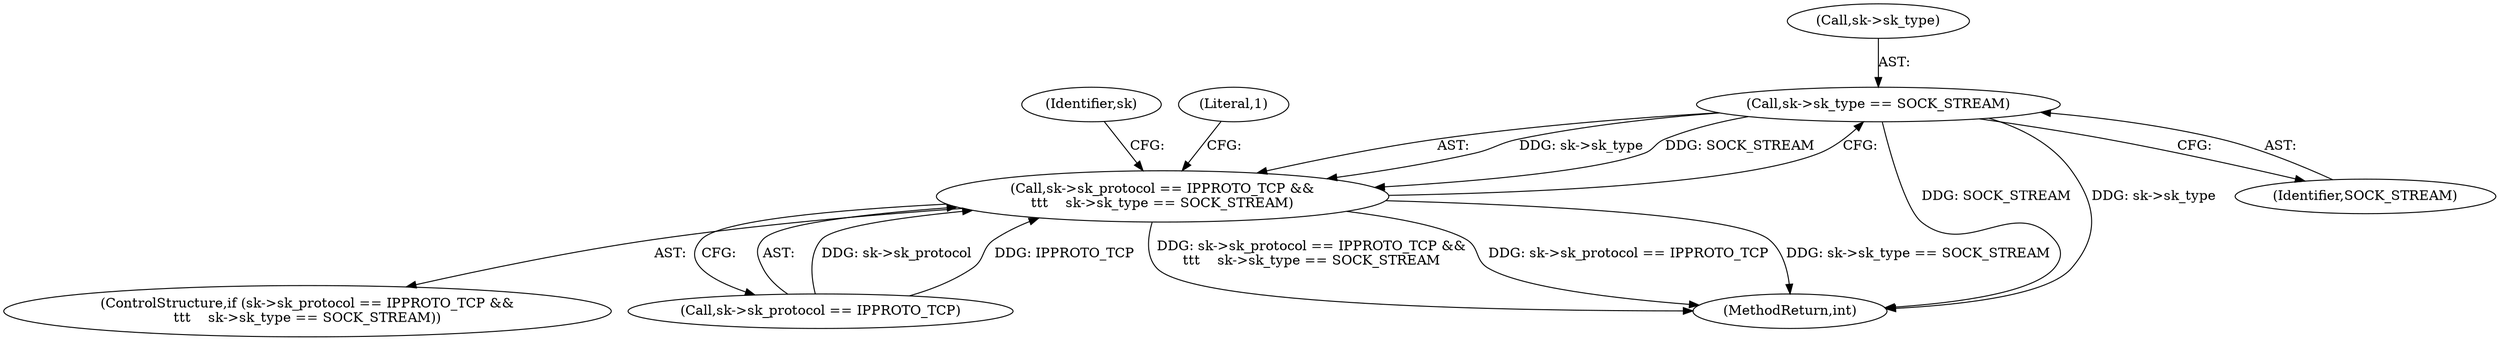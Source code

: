 digraph "0_linux_b98b0bc8c431e3ceb4b26b0dfc8db509518fb290@pointer" {
"1000502" [label="(Call,sk->sk_type == SOCK_STREAM)"];
"1000496" [label="(Call,sk->sk_protocol == IPPROTO_TCP &&\n\t\t\t    sk->sk_type == SOCK_STREAM)"];
"1000495" [label="(ControlStructure,if (sk->sk_protocol == IPPROTO_TCP &&\n\t\t\t    sk->sk_type == SOCK_STREAM))"];
"1000497" [label="(Call,sk->sk_protocol == IPPROTO_TCP)"];
"1000536" [label="(Identifier,sk)"];
"1000890" [label="(MethodReturn,int)"];
"1000506" [label="(Identifier,SOCK_STREAM)"];
"1000502" [label="(Call,sk->sk_type == SOCK_STREAM)"];
"1000503" [label="(Call,sk->sk_type)"];
"1000496" [label="(Call,sk->sk_protocol == IPPROTO_TCP &&\n\t\t\t    sk->sk_type == SOCK_STREAM)"];
"1000511" [label="(Literal,1)"];
"1000502" -> "1000496"  [label="AST: "];
"1000502" -> "1000506"  [label="CFG: "];
"1000503" -> "1000502"  [label="AST: "];
"1000506" -> "1000502"  [label="AST: "];
"1000496" -> "1000502"  [label="CFG: "];
"1000502" -> "1000890"  [label="DDG: SOCK_STREAM"];
"1000502" -> "1000890"  [label="DDG: sk->sk_type"];
"1000502" -> "1000496"  [label="DDG: sk->sk_type"];
"1000502" -> "1000496"  [label="DDG: SOCK_STREAM"];
"1000496" -> "1000495"  [label="AST: "];
"1000496" -> "1000497"  [label="CFG: "];
"1000497" -> "1000496"  [label="AST: "];
"1000511" -> "1000496"  [label="CFG: "];
"1000536" -> "1000496"  [label="CFG: "];
"1000496" -> "1000890"  [label="DDG: sk->sk_protocol == IPPROTO_TCP &&\n\t\t\t    sk->sk_type == SOCK_STREAM"];
"1000496" -> "1000890"  [label="DDG: sk->sk_protocol == IPPROTO_TCP"];
"1000496" -> "1000890"  [label="DDG: sk->sk_type == SOCK_STREAM"];
"1000497" -> "1000496"  [label="DDG: sk->sk_protocol"];
"1000497" -> "1000496"  [label="DDG: IPPROTO_TCP"];
}
